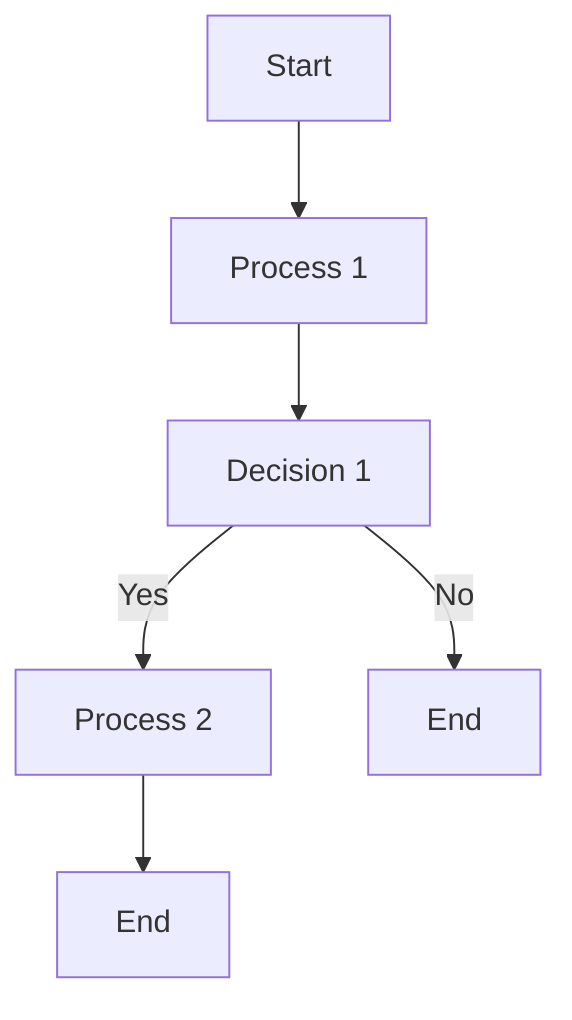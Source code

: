 graph TD
    A["Start"] --> B["Process 1"]
    B --> C["Decision 1"]
    C -- Yes --> D["Process 2"]
    C -- No --> E["End"]
    D --> F["End"]